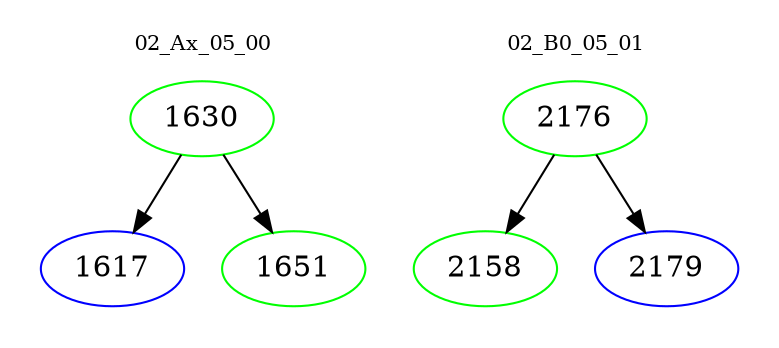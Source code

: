 digraph{
subgraph cluster_0 {
color = white
label = "02_Ax_05_00";
fontsize=10;
T0_1630 [label="1630", color="green"]
T0_1630 -> T0_1617 [color="black"]
T0_1617 [label="1617", color="blue"]
T0_1630 -> T0_1651 [color="black"]
T0_1651 [label="1651", color="green"]
}
subgraph cluster_1 {
color = white
label = "02_B0_05_01";
fontsize=10;
T1_2176 [label="2176", color="green"]
T1_2176 -> T1_2158 [color="black"]
T1_2158 [label="2158", color="green"]
T1_2176 -> T1_2179 [color="black"]
T1_2179 [label="2179", color="blue"]
}
}
